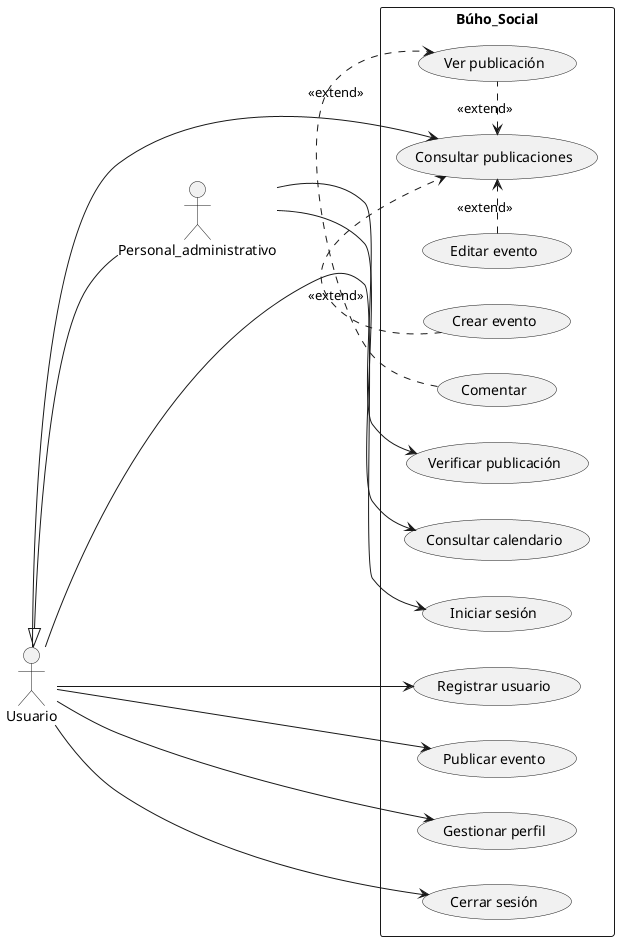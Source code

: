 @startuml Diagrama de casos de uso
actor Personal_administrativo as admin
actor Usuario as user
left to right direction
user <|-- admin

rectangle Búho_Social{
    usecase "Iniciar sesión" as UC1
    usecase "Registrar usuario" as UC2
    usecase "Consultar publicaciones" as UC3
    usecase "Crear evento" as UC4
    usecase "Ver publicación" as UC5
    usecase "Comentar" as UC6
    usecase "Editar evento" as UC7
    usecase "Publicar evento" as UC8
    usecase "Gestionar perfil" as UC9
    usecase "Cerrar sesión" as UC10
    usecase "Verificar publicación" as UC11
    usecase "Consultar calendario" as UC12
}
admin -->UC11
admin -->UC12
user-->UC8
user-->UC9
UC7 .right.>UC3 :<<extend>>
UC4 .right.>UC3 :<<extend>>
UC5 .left.>UC3 :<<extend>>
UC6 .right.>UC5 :<<extend>>
user-down->UC10
user-->UC1
user-->UC2
user-->UC3










@enduml